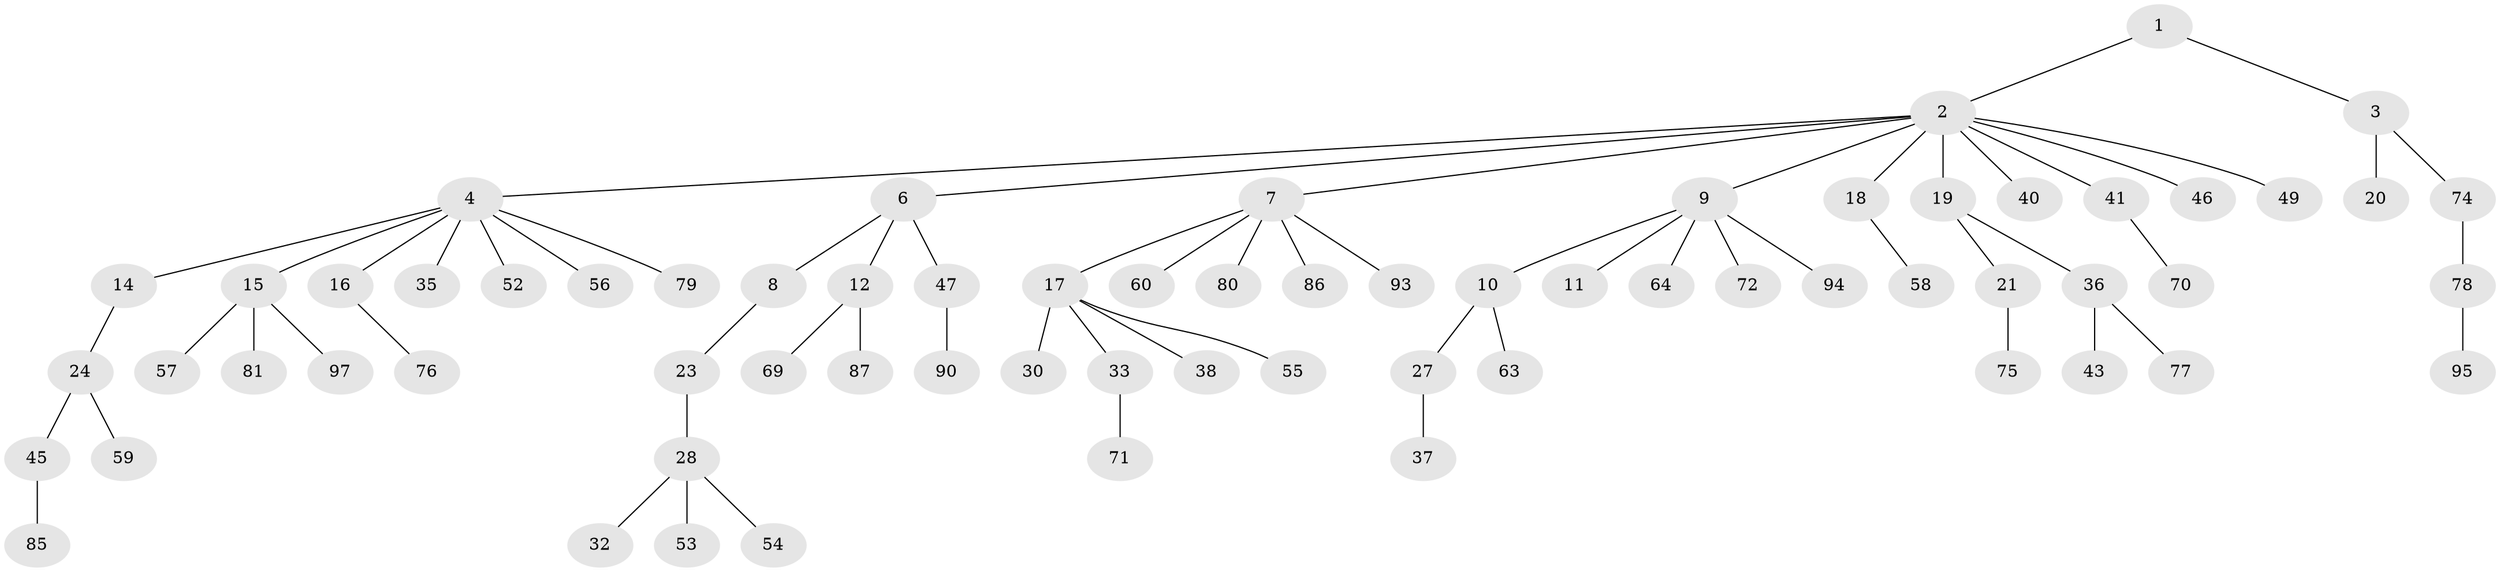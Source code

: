 // Generated by graph-tools (version 1.1) at 2025/52/02/27/25 19:52:10]
// undirected, 68 vertices, 67 edges
graph export_dot {
graph [start="1"]
  node [color=gray90,style=filled];
  1 [super="+62"];
  2 [super="+5"];
  3;
  4 [super="+13"];
  6 [super="+31"];
  7 [super="+26"];
  8 [super="+48"];
  9 [super="+25"];
  10 [super="+34"];
  11 [super="+91"];
  12 [super="+73"];
  14 [super="+83"];
  15 [super="+42"];
  16 [super="+29"];
  17 [super="+22"];
  18;
  19 [super="+82"];
  20;
  21;
  23;
  24;
  27 [super="+92"];
  28 [super="+44"];
  30;
  32 [super="+39"];
  33;
  35;
  36 [super="+98"];
  37;
  38;
  40;
  41;
  43 [super="+51"];
  45 [super="+89"];
  46;
  47 [super="+50"];
  49;
  52 [super="+65"];
  53;
  54 [super="+68"];
  55 [super="+66"];
  56 [super="+84"];
  57;
  58 [super="+67"];
  59 [super="+61"];
  60;
  63;
  64;
  69 [super="+96"];
  70;
  71;
  72;
  74;
  75;
  76;
  77;
  78;
  79;
  80;
  81;
  85;
  86;
  87 [super="+88"];
  90;
  93;
  94;
  95;
  97;
  1 -- 2;
  1 -- 3;
  2 -- 4;
  2 -- 6;
  2 -- 9;
  2 -- 19;
  2 -- 40;
  2 -- 41;
  2 -- 46;
  2 -- 49;
  2 -- 18;
  2 -- 7;
  3 -- 20;
  3 -- 74;
  4 -- 15;
  4 -- 16;
  4 -- 52;
  4 -- 35;
  4 -- 56;
  4 -- 14;
  4 -- 79;
  6 -- 8;
  6 -- 12;
  6 -- 47;
  7 -- 17;
  7 -- 60;
  7 -- 86;
  7 -- 93;
  7 -- 80;
  8 -- 23;
  9 -- 10;
  9 -- 11;
  9 -- 72;
  9 -- 64;
  9 -- 94;
  10 -- 27;
  10 -- 63;
  12 -- 69;
  12 -- 87;
  14 -- 24;
  15 -- 57;
  15 -- 81;
  15 -- 97;
  16 -- 76;
  17 -- 30;
  17 -- 55;
  17 -- 38;
  17 -- 33;
  18 -- 58;
  19 -- 21;
  19 -- 36;
  21 -- 75;
  23 -- 28;
  24 -- 45;
  24 -- 59;
  27 -- 37;
  28 -- 32;
  28 -- 53;
  28 -- 54;
  33 -- 71;
  36 -- 43;
  36 -- 77;
  41 -- 70;
  45 -- 85;
  47 -- 90;
  74 -- 78;
  78 -- 95;
}
